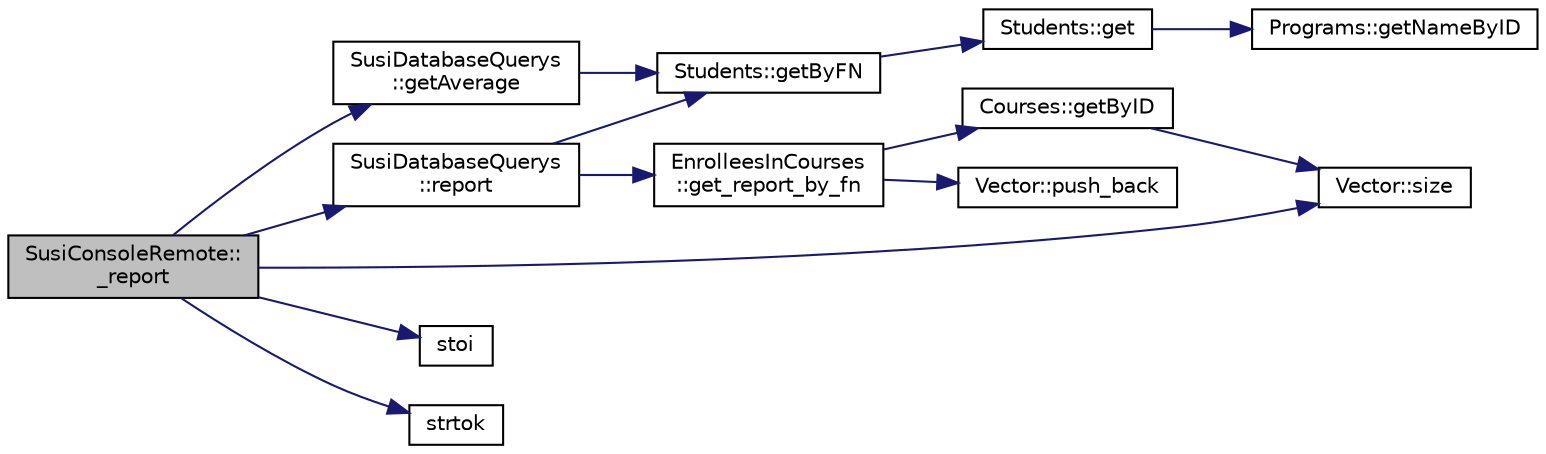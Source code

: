 digraph "SusiConsoleRemote::_report"
{
 // LATEX_PDF_SIZE
  edge [fontname="Helvetica",fontsize="10",labelfontname="Helvetica",labelfontsize="10"];
  node [fontname="Helvetica",fontsize="10",shape=record];
  rankdir="LR";
  Node1 [label="SusiConsoleRemote::\l_report",height=0.2,width=0.4,color="black", fillcolor="grey75", style="filled", fontcolor="black",tooltip=" "];
  Node1 -> Node2 [color="midnightblue",fontsize="10",style="solid",fontname="Helvetica"];
  Node2 [label="SusiDatabaseQuerys\l::getAverage",height=0.2,width=0.4,color="black", fillcolor="white", style="filled",URL="$class_susi_database_querys.html#a82d06e4828801917cada95e37225d322",tooltip=" "];
  Node2 -> Node3 [color="midnightblue",fontsize="10",style="solid",fontname="Helvetica"];
  Node3 [label="Students::getByFN",height=0.2,width=0.4,color="black", fillcolor="white", style="filled",URL="$class_students.html#a50fca4894a5b8d62fbb36ee52eac83df",tooltip=" "];
  Node3 -> Node4 [color="midnightblue",fontsize="10",style="solid",fontname="Helvetica"];
  Node4 [label="Students::get",height=0.2,width=0.4,color="black", fillcolor="white", style="filled",URL="$class_students.html#a6c30eb2eef875efaa8d72aa9cdfca39a",tooltip=" "];
  Node4 -> Node5 [color="midnightblue",fontsize="10",style="solid",fontname="Helvetica"];
  Node5 [label="Programs::getNameByID",height=0.2,width=0.4,color="black", fillcolor="white", style="filled",URL="$class_programs.html#a7dc1bbdc990578657c6fda63c78f720d",tooltip=" "];
  Node1 -> Node6 [color="midnightblue",fontsize="10",style="solid",fontname="Helvetica"];
  Node6 [label="SusiDatabaseQuerys\l::report",height=0.2,width=0.4,color="black", fillcolor="white", style="filled",URL="$class_susi_database_querys.html#ab58b79c5d4ce4c7a2a51876b97592b81",tooltip=" "];
  Node6 -> Node7 [color="midnightblue",fontsize="10",style="solid",fontname="Helvetica"];
  Node7 [label="EnrolleesInCourses\l::get_report_by_fn",height=0.2,width=0.4,color="black", fillcolor="white", style="filled",URL="$class_enrollees_in_courses.html#ae09c5f5bf792e1751ac91df1021efc7f",tooltip=" "];
  Node7 -> Node8 [color="midnightblue",fontsize="10",style="solid",fontname="Helvetica"];
  Node8 [label="Courses::getByID",height=0.2,width=0.4,color="black", fillcolor="white", style="filled",URL="$class_courses.html#a803737a79669500e773e7092d18e8541",tooltip=" "];
  Node8 -> Node9 [color="midnightblue",fontsize="10",style="solid",fontname="Helvetica"];
  Node9 [label="Vector::size",height=0.2,width=0.4,color="black", fillcolor="white", style="filled",URL="$class_vector.html#a9b439586cd10cb45d002ca9d6e3db43c",tooltip=" "];
  Node7 -> Node10 [color="midnightblue",fontsize="10",style="solid",fontname="Helvetica"];
  Node10 [label="Vector::push_back",height=0.2,width=0.4,color="black", fillcolor="white", style="filled",URL="$class_vector.html#aafe4fd2dc987ac473b52ef757aa7a202",tooltip=" "];
  Node6 -> Node3 [color="midnightblue",fontsize="10",style="solid",fontname="Helvetica"];
  Node1 -> Node9 [color="midnightblue",fontsize="10",style="solid",fontname="Helvetica"];
  Node1 -> Node11 [color="midnightblue",fontsize="10",style="solid",fontname="Helvetica"];
  Node11 [label="stoi",height=0.2,width=0.4,color="black", fillcolor="white", style="filled",URL="$string_8cpp.html#ad6c1e4e71b0db829d771e8fc13f4eaca",tooltip=" "];
  Node1 -> Node12 [color="midnightblue",fontsize="10",style="solid",fontname="Helvetica"];
  Node12 [label="strtok",height=0.2,width=0.4,color="black", fillcolor="white", style="filled",URL="$string_8cpp.html#a20b41aab198d591f95d6eb4f49b4ad66",tooltip=" "];
}
